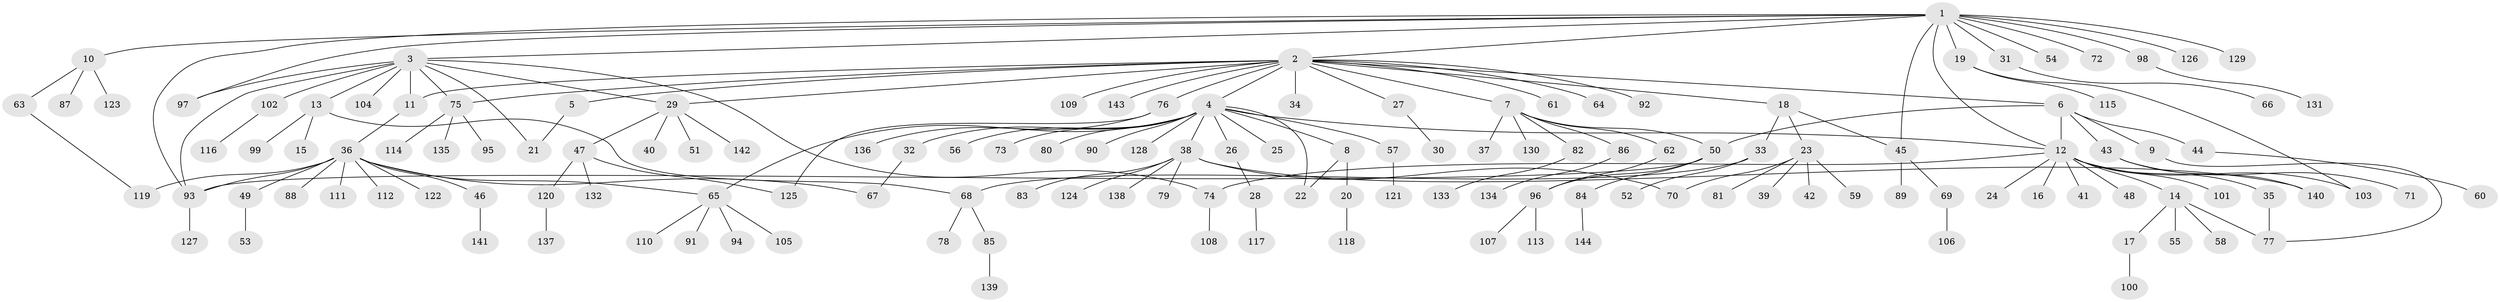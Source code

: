 // Generated by graph-tools (version 1.1) at 2025/01/03/09/25 03:01:46]
// undirected, 144 vertices, 168 edges
graph export_dot {
graph [start="1"]
  node [color=gray90,style=filled];
  1;
  2;
  3;
  4;
  5;
  6;
  7;
  8;
  9;
  10;
  11;
  12;
  13;
  14;
  15;
  16;
  17;
  18;
  19;
  20;
  21;
  22;
  23;
  24;
  25;
  26;
  27;
  28;
  29;
  30;
  31;
  32;
  33;
  34;
  35;
  36;
  37;
  38;
  39;
  40;
  41;
  42;
  43;
  44;
  45;
  46;
  47;
  48;
  49;
  50;
  51;
  52;
  53;
  54;
  55;
  56;
  57;
  58;
  59;
  60;
  61;
  62;
  63;
  64;
  65;
  66;
  67;
  68;
  69;
  70;
  71;
  72;
  73;
  74;
  75;
  76;
  77;
  78;
  79;
  80;
  81;
  82;
  83;
  84;
  85;
  86;
  87;
  88;
  89;
  90;
  91;
  92;
  93;
  94;
  95;
  96;
  97;
  98;
  99;
  100;
  101;
  102;
  103;
  104;
  105;
  106;
  107;
  108;
  109;
  110;
  111;
  112;
  113;
  114;
  115;
  116;
  117;
  118;
  119;
  120;
  121;
  122;
  123;
  124;
  125;
  126;
  127;
  128;
  129;
  130;
  131;
  132;
  133;
  134;
  135;
  136;
  137;
  138;
  139;
  140;
  141;
  142;
  143;
  144;
  1 -- 2;
  1 -- 3;
  1 -- 10;
  1 -- 12;
  1 -- 19;
  1 -- 31;
  1 -- 45;
  1 -- 54;
  1 -- 72;
  1 -- 93;
  1 -- 97;
  1 -- 98;
  1 -- 126;
  1 -- 129;
  2 -- 4;
  2 -- 5;
  2 -- 6;
  2 -- 7;
  2 -- 11;
  2 -- 18;
  2 -- 27;
  2 -- 29;
  2 -- 34;
  2 -- 61;
  2 -- 64;
  2 -- 75;
  2 -- 76;
  2 -- 92;
  2 -- 109;
  2 -- 143;
  3 -- 11;
  3 -- 13;
  3 -- 21;
  3 -- 29;
  3 -- 74;
  3 -- 75;
  3 -- 93;
  3 -- 97;
  3 -- 102;
  3 -- 104;
  4 -- 8;
  4 -- 12;
  4 -- 22;
  4 -- 25;
  4 -- 26;
  4 -- 32;
  4 -- 38;
  4 -- 56;
  4 -- 57;
  4 -- 65;
  4 -- 73;
  4 -- 80;
  4 -- 90;
  4 -- 128;
  5 -- 21;
  6 -- 9;
  6 -- 12;
  6 -- 43;
  6 -- 44;
  6 -- 50;
  7 -- 37;
  7 -- 50;
  7 -- 62;
  7 -- 82;
  7 -- 86;
  7 -- 130;
  8 -- 20;
  8 -- 22;
  9 -- 77;
  10 -- 63;
  10 -- 87;
  10 -- 123;
  11 -- 36;
  12 -- 14;
  12 -- 16;
  12 -- 24;
  12 -- 35;
  12 -- 41;
  12 -- 48;
  12 -- 74;
  12 -- 101;
  12 -- 103;
  13 -- 15;
  13 -- 68;
  13 -- 99;
  14 -- 17;
  14 -- 55;
  14 -- 58;
  14 -- 77;
  17 -- 100;
  18 -- 23;
  18 -- 33;
  18 -- 45;
  19 -- 103;
  19 -- 115;
  20 -- 118;
  23 -- 39;
  23 -- 42;
  23 -- 59;
  23 -- 70;
  23 -- 81;
  26 -- 28;
  27 -- 30;
  28 -- 117;
  29 -- 40;
  29 -- 47;
  29 -- 51;
  29 -- 142;
  31 -- 66;
  32 -- 67;
  33 -- 52;
  33 -- 68;
  35 -- 77;
  36 -- 46;
  36 -- 49;
  36 -- 65;
  36 -- 67;
  36 -- 88;
  36 -- 93;
  36 -- 111;
  36 -- 112;
  36 -- 119;
  36 -- 122;
  38 -- 70;
  38 -- 79;
  38 -- 83;
  38 -- 124;
  38 -- 138;
  38 -- 140;
  43 -- 71;
  43 -- 140;
  44 -- 60;
  45 -- 69;
  45 -- 89;
  46 -- 141;
  47 -- 120;
  47 -- 125;
  47 -- 132;
  49 -- 53;
  50 -- 84;
  50 -- 93;
  50 -- 96;
  57 -- 121;
  62 -- 96;
  63 -- 119;
  65 -- 91;
  65 -- 94;
  65 -- 105;
  65 -- 110;
  68 -- 78;
  68 -- 85;
  69 -- 106;
  74 -- 108;
  75 -- 95;
  75 -- 114;
  75 -- 135;
  76 -- 125;
  76 -- 136;
  82 -- 133;
  84 -- 144;
  85 -- 139;
  86 -- 134;
  93 -- 127;
  96 -- 107;
  96 -- 113;
  98 -- 131;
  102 -- 116;
  120 -- 137;
}
